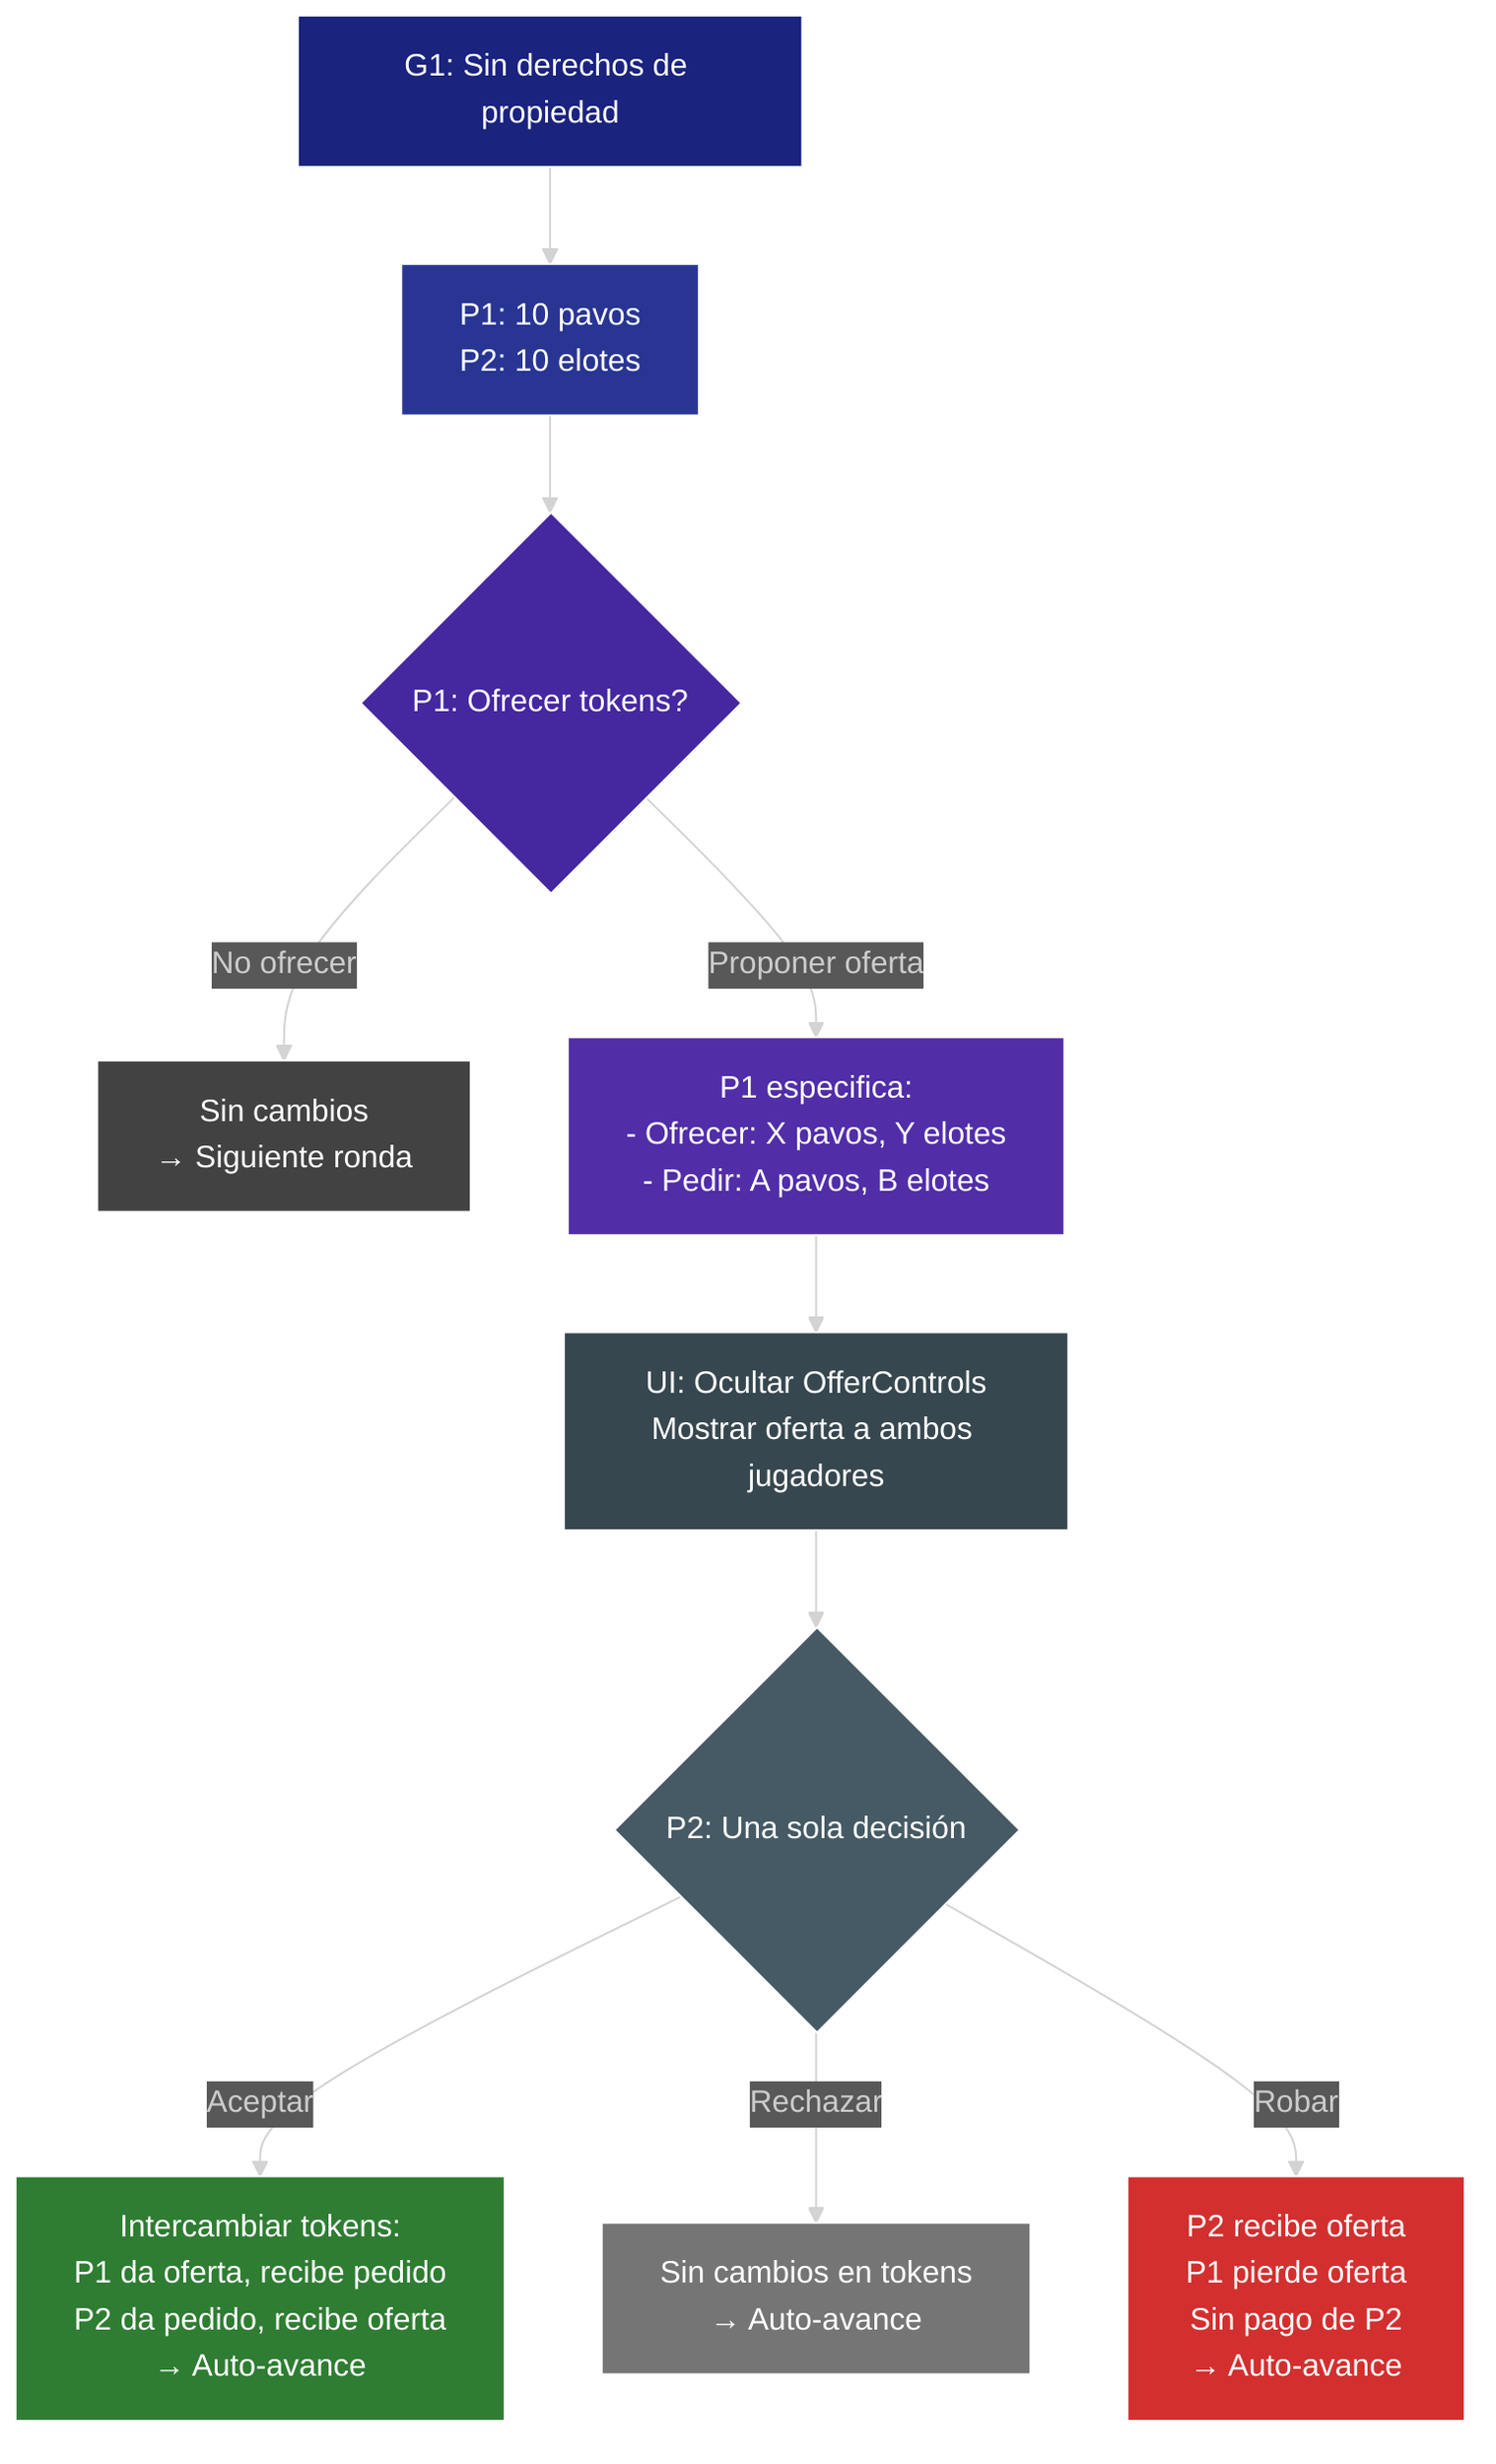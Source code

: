 flowchart TD
  Start[G1: Sin derechos de propiedad] --> Init[P1: 10 pavos<br/>P2: 10 elotes]
  Init --> A1{P1: Ofrecer tokens?}
  A1 -->|No ofrecer| O1[Sin cambios<br/>→ Siguiente ronda]
  A1 -->|Proponer oferta| B1[P1 especifica:<br/>- Ofrecer: X pavos, Y elotes<br/>- Pedir: A pavos, B elotes]
  B1 --> C1[UI: Ocultar OfferControls<br/>Mostrar oferta a ambos jugadores]
  C1 --> D1{P2: Una sola decisión}
  D1 -->|Aceptar| O2[Intercambiar tokens:<br/>P1 da oferta, recibe pedido<br/>P2 da pedido, recibe oferta<br/>→ Auto-avance]
  D1 -->|Rechazar| O3[Sin cambios en tokens<br/>→ Auto-avance]
  D1 -->|Robar| O4[P2 recibe oferta<br/>P1 pierde oferta<br/>Sin pago de P2<br/>→ Auto-avance]
  
  %%{init: {'theme':'dark'}}%%
  style Start fill:#1a237e,stroke:#fff,color:#fff
  style Init fill:#283593,stroke:#fff,color:#fff
  style A1 fill:#4527a0,stroke:#fff,color:#fff
  style B1 fill:#512da8,stroke:#fff,color:#fff
  style C1 fill:#37474f,stroke:#fff,color:#fff
  style D1 fill:#455a64,stroke:#fff,color:#fff
  style O1 fill:#424242,stroke:#fff,color:#fff
  style O2 fill:#2e7d32,stroke:#fff,color:#fff
  style O3 fill:#757575,stroke:#fff,color:#fff
  style O4 fill:#d32f2f,stroke:#fff,color:#fff